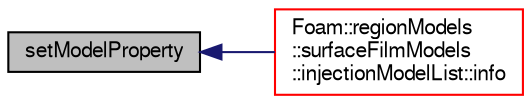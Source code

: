 digraph "setModelProperty"
{
  bgcolor="transparent";
  edge [fontname="FreeSans",fontsize="10",labelfontname="FreeSans",labelfontsize="10"];
  node [fontname="FreeSans",fontsize="10",shape=record];
  rankdir="LR";
  Node1 [label="setModelProperty",height=0.2,width=0.4,color="black", fillcolor="grey75", style="filled" fontcolor="black"];
  Node1 -> Node2 [dir="back",color="midnightblue",fontsize="10",style="solid",fontname="FreeSans"];
  Node2 [label="Foam::regionModels\l::surfaceFilmModels\l::injectionModelList::info",height=0.2,width=0.4,color="red",URL="$a01070.html#a535c2aef67becff77ed292ab0eceb44c",tooltip="Provide some info. "];
}
